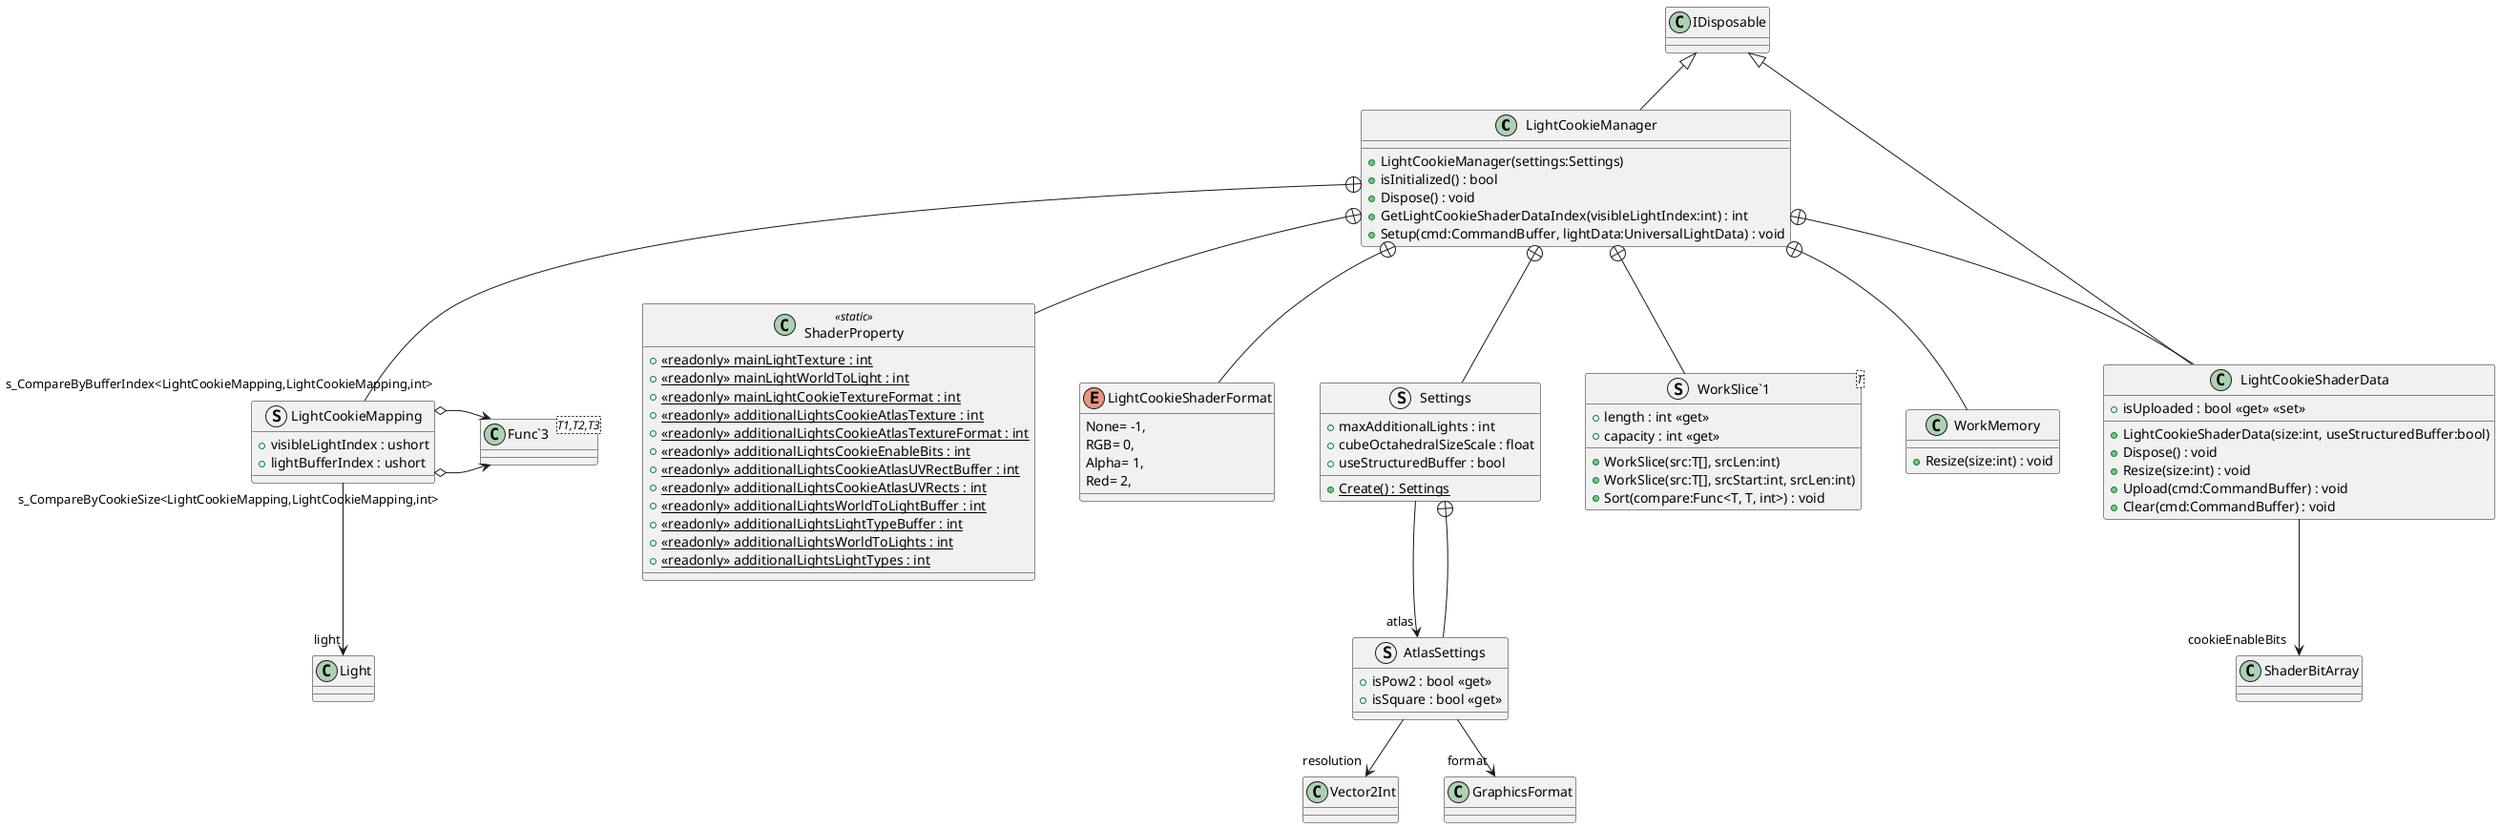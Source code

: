 @startuml
class LightCookieManager {
    + LightCookieManager(settings:Settings)
    + isInitialized() : bool
    + Dispose() : void
    + GetLightCookieShaderDataIndex(visibleLightIndex:int) : int
    + Setup(cmd:CommandBuffer, lightData:UniversalLightData) : void
}
class ShaderProperty <<static>> {
    + {static} <<readonly>> mainLightTexture : int
    + {static} <<readonly>> mainLightWorldToLight : int
    + {static} <<readonly>> mainLightCookieTextureFormat : int
    + {static} <<readonly>> additionalLightsCookieAtlasTexture : int
    + {static} <<readonly>> additionalLightsCookieAtlasTextureFormat : int
    + {static} <<readonly>> additionalLightsCookieEnableBits : int
    + {static} <<readonly>> additionalLightsCookieAtlasUVRectBuffer : int
    + {static} <<readonly>> additionalLightsCookieAtlasUVRects : int
    + {static} <<readonly>> additionalLightsWorldToLightBuffer : int
    + {static} <<readonly>> additionalLightsLightTypeBuffer : int
    + {static} <<readonly>> additionalLightsWorldToLights : int
    + {static} <<readonly>> additionalLightsLightTypes : int
}
enum LightCookieShaderFormat {
    None= -1,
    RGB= 0,
    Alpha= 1,
    Red= 2,
}
struct Settings {
    + maxAdditionalLights : int
    + cubeOctahedralSizeScale : float
    + useStructuredBuffer : bool
    + {static} Create() : Settings
}
struct LightCookieMapping {
    + visibleLightIndex : ushort
    + lightBufferIndex : ushort
}
struct "WorkSlice`1"<T> {
    + WorkSlice(src:T[], srcLen:int)
    + WorkSlice(src:T[], srcStart:int, srcLen:int)
    + length : int <<get>>
    + capacity : int <<get>>
    + Sort(compare:Func<T, T, int>) : void
}
class WorkMemory {
    + Resize(size:int) : void
}
class LightCookieShaderData {
    + isUploaded : bool <<get>> <<set>>
    + LightCookieShaderData(size:int, useStructuredBuffer:bool)
    + Dispose() : void
    + Resize(size:int) : void
    + Upload(cmd:CommandBuffer) : void
    + Clear(cmd:CommandBuffer) : void
}
struct AtlasSettings {
    + isPow2 : bool <<get>>
    + isSquare : bool <<get>>
}
class "Func`3"<T1,T2,T3> {
}
IDisposable <|-- LightCookieManager
LightCookieManager +-- ShaderProperty
LightCookieManager +-- LightCookieShaderFormat
LightCookieManager +-- Settings
Settings --> "atlas" AtlasSettings
LightCookieManager +-- LightCookieMapping
LightCookieMapping --> "light" Light
LightCookieMapping o-> "s_CompareByCookieSize<LightCookieMapping,LightCookieMapping,int>" "Func`3"
LightCookieMapping o-> "s_CompareByBufferIndex<LightCookieMapping,LightCookieMapping,int>" "Func`3"
LightCookieManager +-- "WorkSlice`1"
LightCookieManager +-- WorkMemory
LightCookieManager +-- LightCookieShaderData
IDisposable <|-- LightCookieShaderData
LightCookieShaderData --> "cookieEnableBits" ShaderBitArray
Settings +-- AtlasSettings
AtlasSettings --> "resolution" Vector2Int
AtlasSettings --> "format" GraphicsFormat
@enduml
